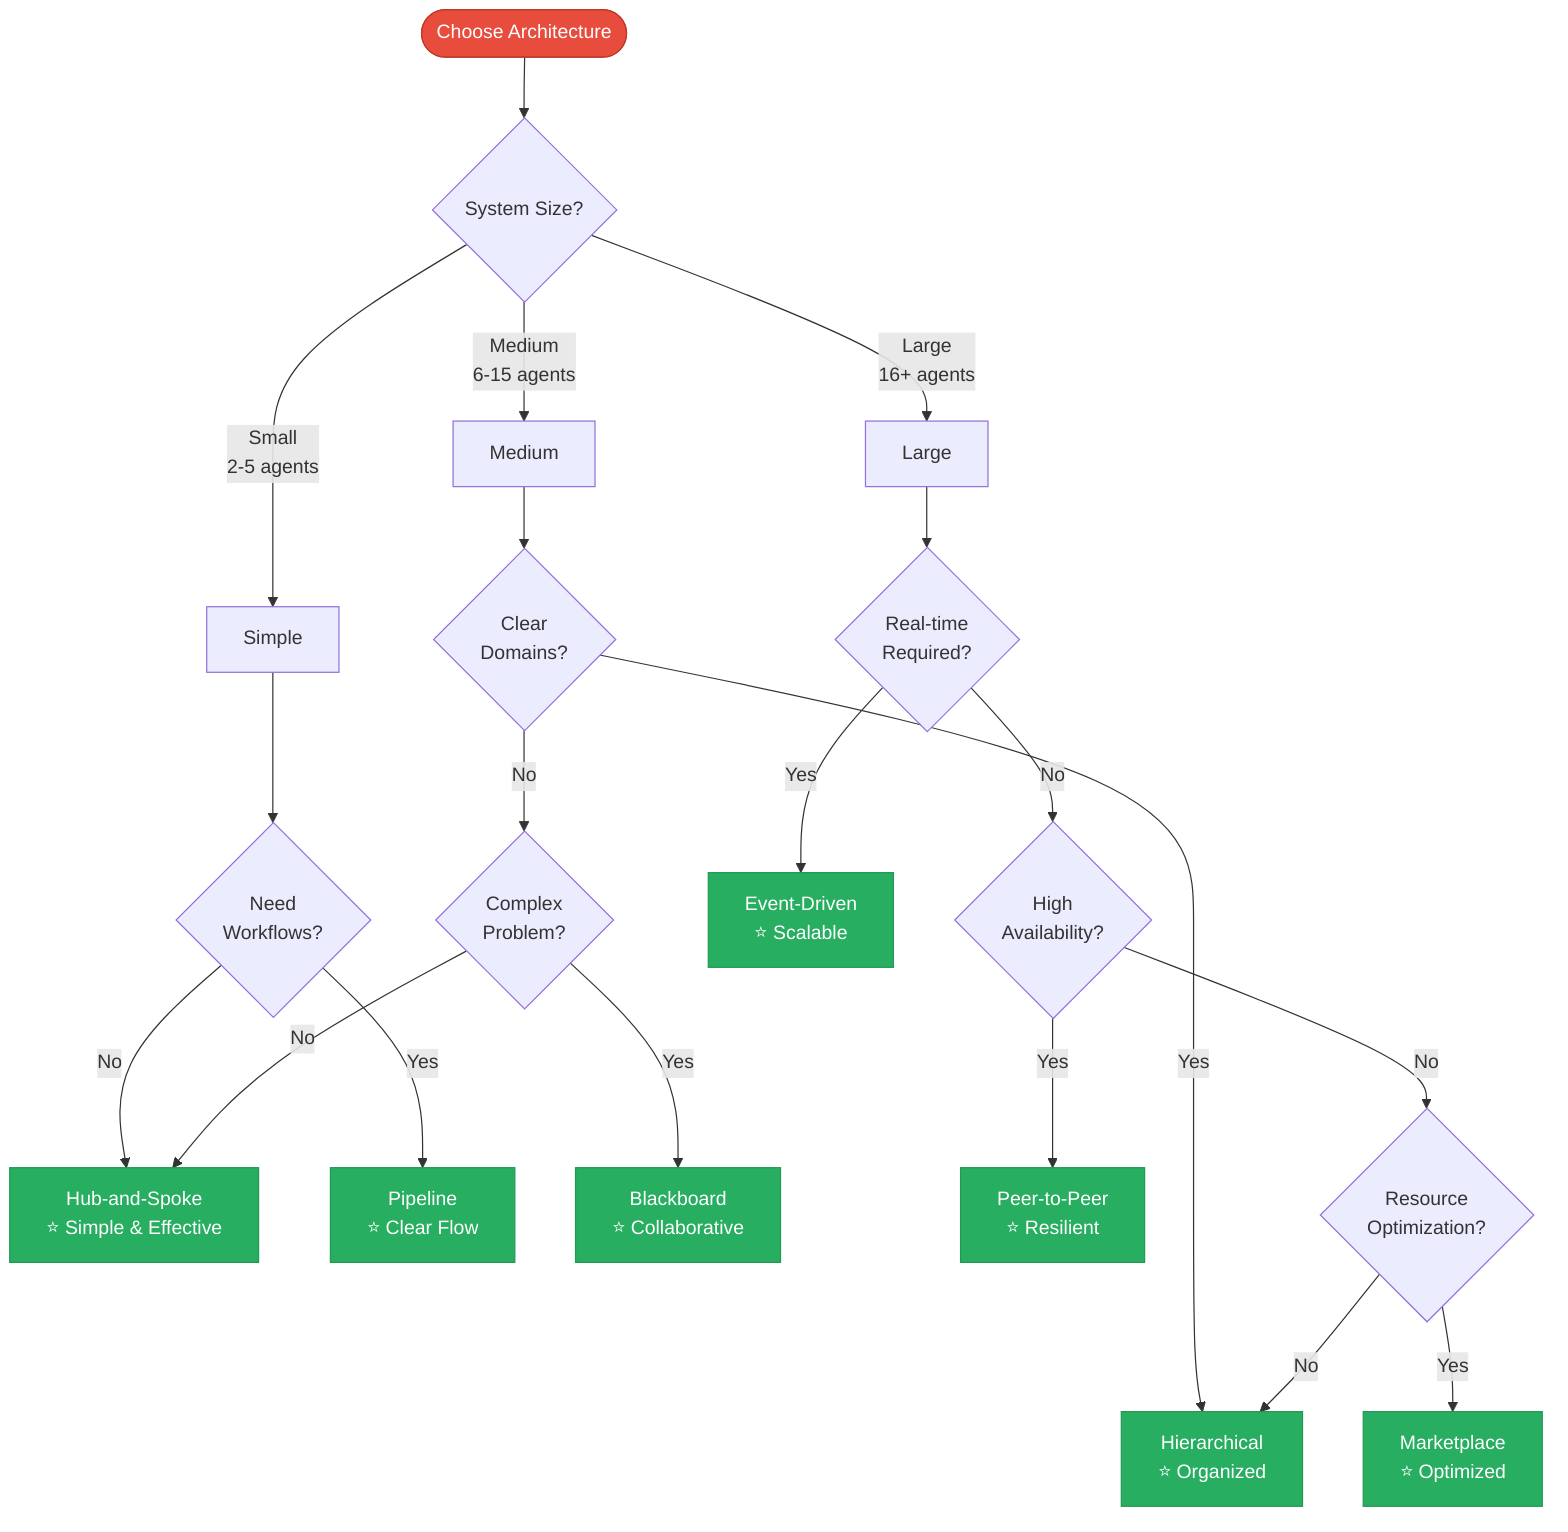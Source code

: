 graph TD
    Start([Choose Architecture]) --> Q1{System Size?}

    Q1 -->|Small<br/>2-5 agents| Simple
    Q1 -->|Medium<br/>6-15 agents| Medium
    Q1 -->|Large<br/>16+ agents| Large

    Simple --> Q2{Need<br/>Workflows?}
    Q2 -->|No| HubSpoke[Hub-and-Spoke<br/>⭐ Simple & Effective]
    Q2 -->|Yes| Pipeline[Pipeline<br/>⭐ Clear Flow]

    Medium --> Q3{Clear<br/>Domains?}
    Q3 -->|Yes| Hierarchical[Hierarchical<br/>⭐ Organized]
    Q3 -->|No| Q4{Complex<br/>Problem?}
    Q4 -->|Yes| Blackboard[Blackboard<br/>⭐ Collaborative]
    Q4 -->|No| HubSpoke

    Large --> Q5{Real-time<br/>Required?}
    Q5 -->|Yes| EventDriven[Event-Driven<br/>⭐ Scalable]
    Q5 -->|No| Q6{High<br/>Availability?}
    Q6 -->|Yes| P2P[Peer-to-Peer<br/>⭐ Resilient]
    Q6 -->|No| Q7{Resource<br/>Optimization?}
    Q7 -->|Yes| Marketplace[Marketplace<br/>⭐ Optimized]
    Q7 -->|No| Hierarchical

    style HubSpoke fill:#27ae60,stroke:#229954,color:#fff
    style Pipeline fill:#27ae60,stroke:#229954,color:#fff
    style Hierarchical fill:#27ae60,stroke:#229954,color:#fff
    style Blackboard fill:#27ae60,stroke:#229954,color:#fff
    style EventDriven fill:#27ae60,stroke:#229954,color:#fff
    style P2P fill:#27ae60,stroke:#229954,color:#fff
    style Marketplace fill:#27ae60,stroke:#229954,color:#fff
    style Start fill:#e74c3c,stroke:#c0392b,color:#fff